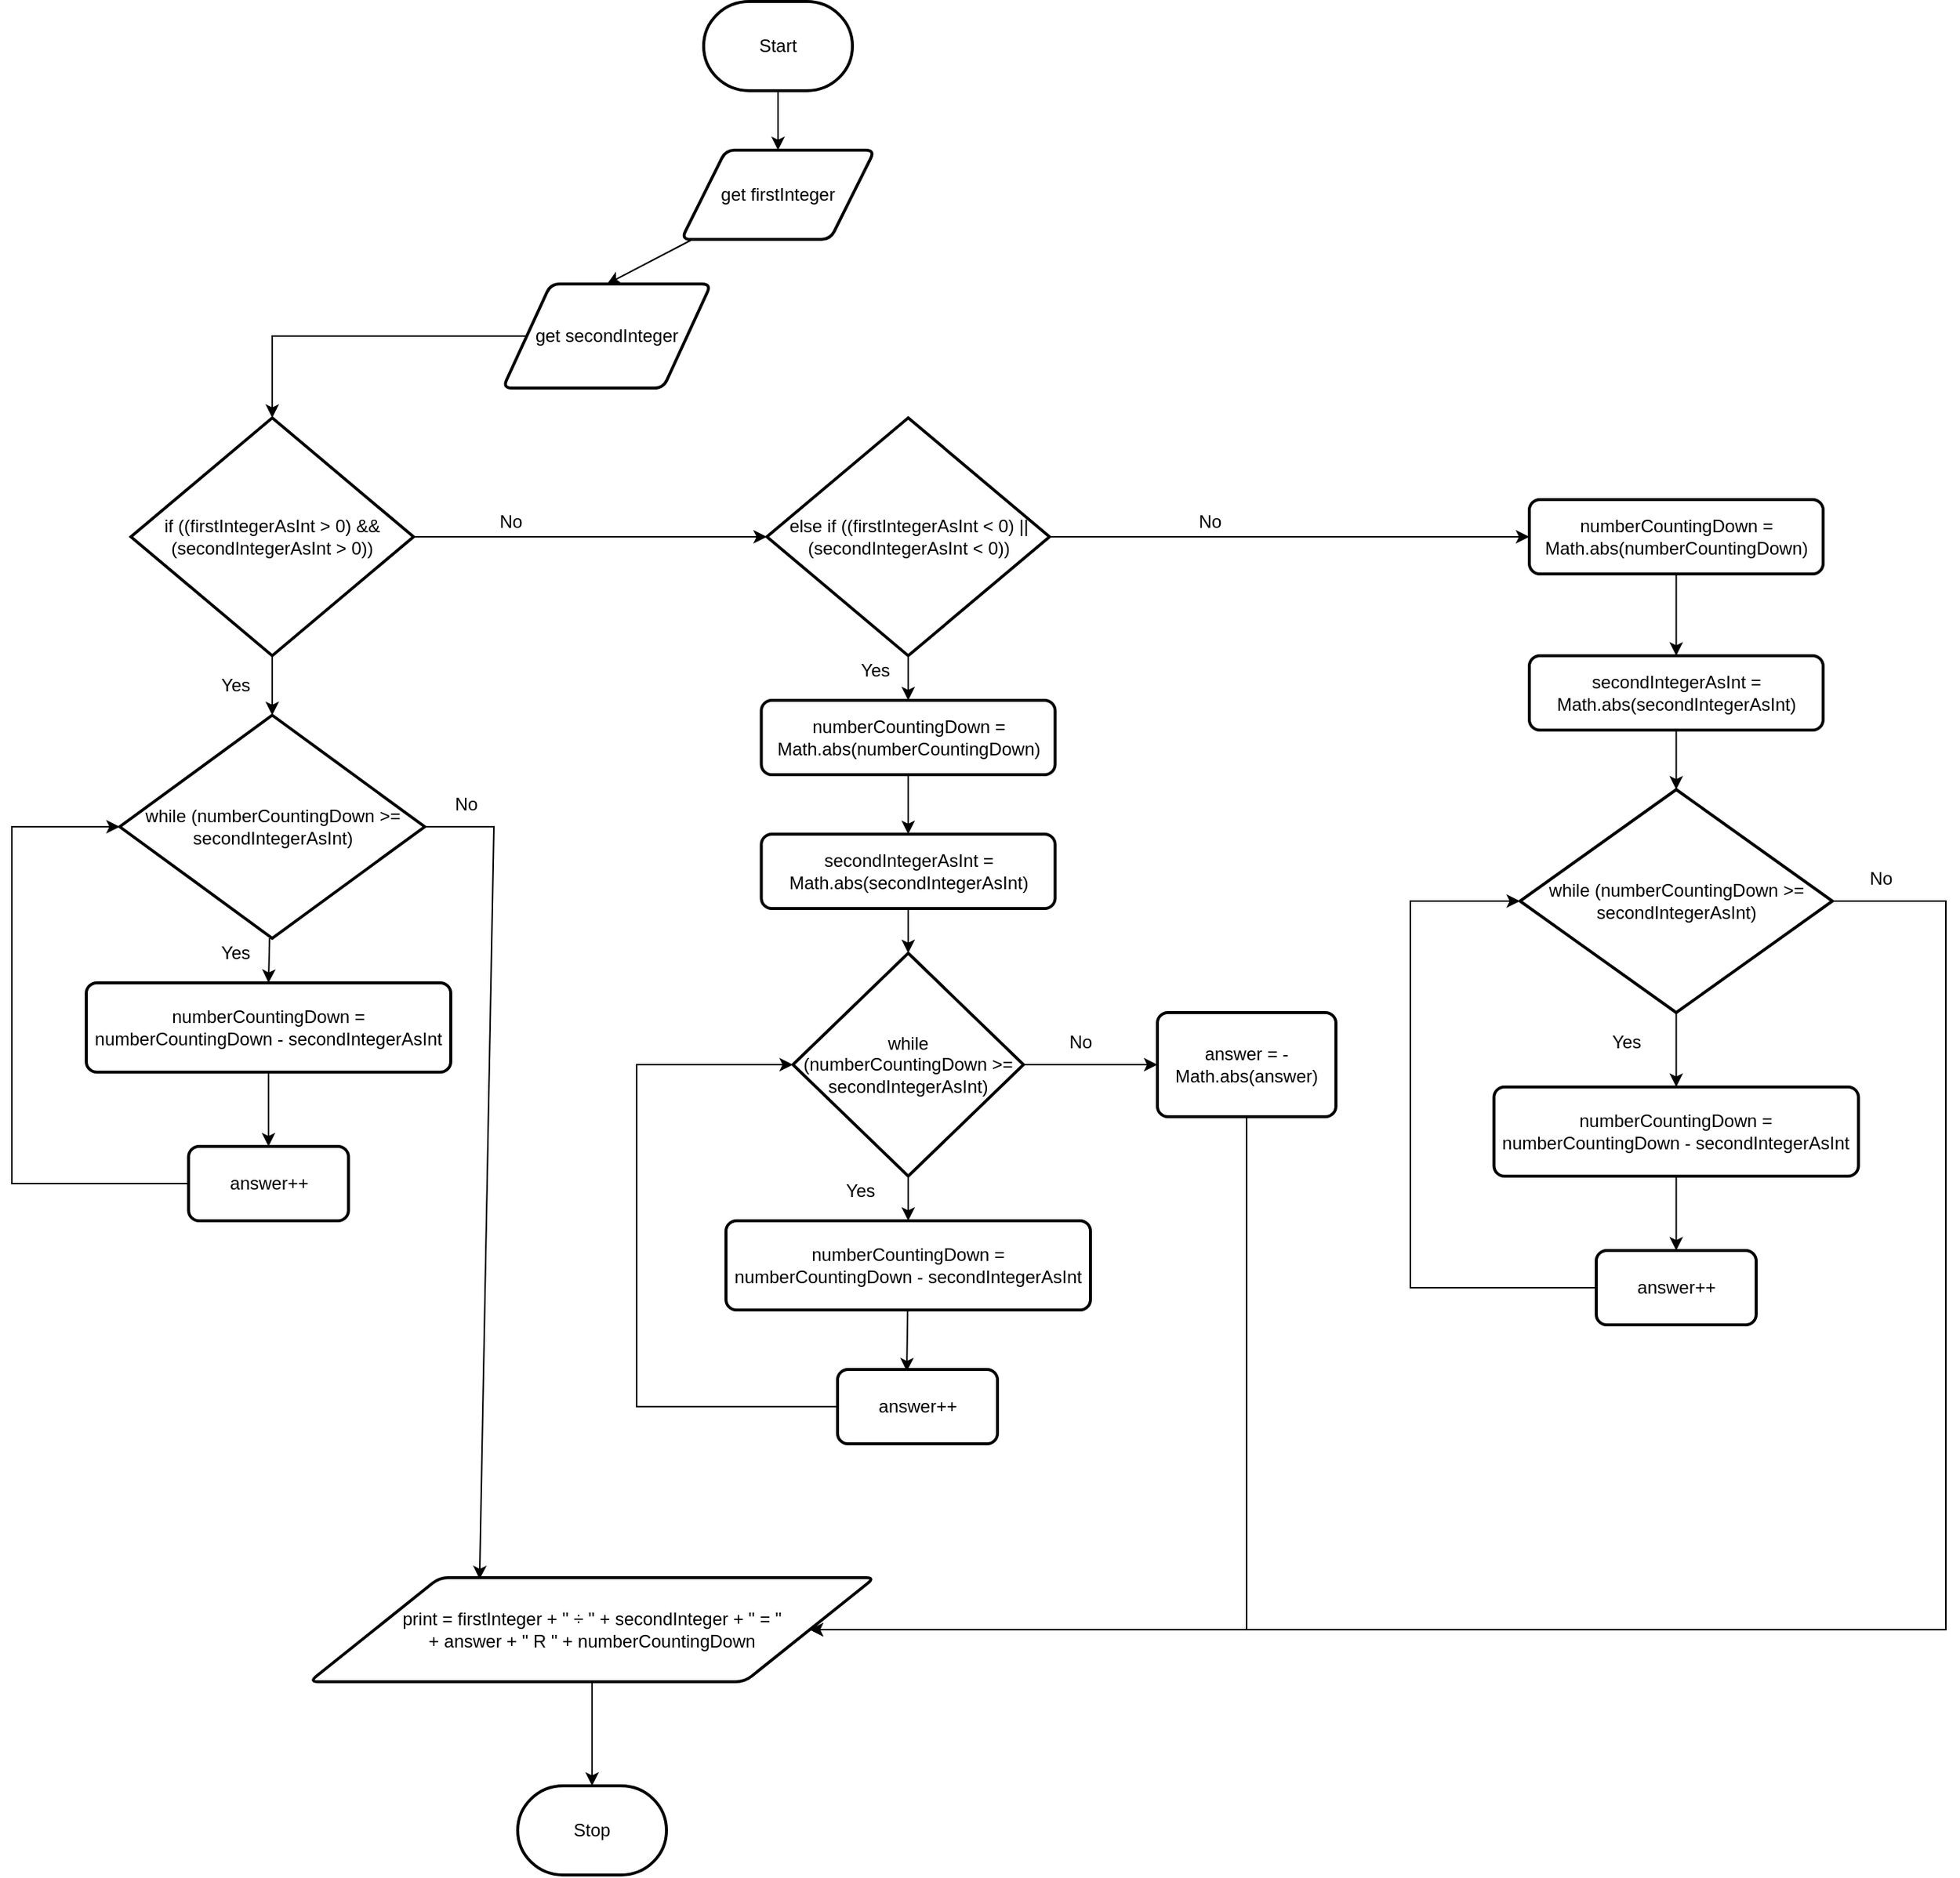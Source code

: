 <mxfile>
    <diagram id="GInHtZuMB5CcCfA9ihm7" name="Page-1">
        <mxGraphModel dx="2423" dy="1032" grid="1" gridSize="10" guides="1" tooltips="1" connect="1" arrows="1" fold="1" page="1" pageScale="1" pageWidth="850" pageHeight="1100" math="0" shadow="0">
            <root>
                <mxCell id="0"/>
                <mxCell id="1" parent="0"/>
                <mxCell id="7" style="edgeStyle=none;html=1;" parent="1" source="2" target="3" edge="1">
                    <mxGeometry relative="1" as="geometry"/>
                </mxCell>
                <mxCell id="2" value="Start" style="strokeWidth=2;html=1;shape=mxgraph.flowchart.terminator;whiteSpace=wrap;" parent="1" vertex="1">
                    <mxGeometry x="335" y="60" width="100" height="60" as="geometry"/>
                </mxCell>
                <mxCell id="12" style="edgeStyle=none;html=1;entryX=0.5;entryY=0;entryDx=0;entryDy=0;" edge="1" parent="1" source="3" target="11">
                    <mxGeometry relative="1" as="geometry"/>
                </mxCell>
                <mxCell id="3" value="get firstInteger" style="shape=parallelogram;html=1;strokeWidth=2;perimeter=parallelogramPerimeter;whiteSpace=wrap;rounded=1;arcSize=12;size=0.23;" parent="1" vertex="1">
                    <mxGeometry x="320" y="160" width="130" height="60" as="geometry"/>
                </mxCell>
                <mxCell id="15" style="edgeStyle=none;rounded=0;html=1;entryX=0.5;entryY=0;entryDx=0;entryDy=0;entryPerimeter=0;" edge="1" parent="1" source="11" target="13">
                    <mxGeometry relative="1" as="geometry">
                        <mxPoint x="40" y="285" as="targetPoint"/>
                        <Array as="points">
                            <mxPoint x="45" y="285"/>
                        </Array>
                    </mxGeometry>
                </mxCell>
                <mxCell id="11" value="get secondInteger" style="shape=parallelogram;html=1;strokeWidth=2;perimeter=parallelogramPerimeter;whiteSpace=wrap;rounded=1;arcSize=12;size=0.23;" vertex="1" parent="1">
                    <mxGeometry x="200" y="250" width="140" height="70" as="geometry"/>
                </mxCell>
                <mxCell id="17" style="edgeStyle=none;rounded=0;html=1;entryX=0.5;entryY=0;entryDx=0;entryDy=0;entryPerimeter=0;" edge="1" parent="1" source="13" target="16">
                    <mxGeometry relative="1" as="geometry"/>
                </mxCell>
                <mxCell id="26" style="edgeStyle=none;rounded=0;html=1;entryX=0.301;entryY=0.015;entryDx=0;entryDy=0;entryPerimeter=0;exitX=1;exitY=0.5;exitDx=0;exitDy=0;exitPerimeter=0;" edge="1" parent="1" source="16" target="23">
                    <mxGeometry relative="1" as="geometry">
                        <Array as="points">
                            <mxPoint x="194" y="615"/>
                        </Array>
                    </mxGeometry>
                </mxCell>
                <mxCell id="30" style="edgeStyle=none;rounded=0;html=1;entryX=0;entryY=0.5;entryDx=0;entryDy=0;entryPerimeter=0;" edge="1" parent="1" source="13" target="28">
                    <mxGeometry relative="1" as="geometry"/>
                </mxCell>
                <mxCell id="13" value="if ((firstIntegerAsInt &amp;gt; 0) &amp;amp;&amp;amp; (secondIntegerAsInt &amp;gt; 0))" style="strokeWidth=2;html=1;shape=mxgraph.flowchart.decision;whiteSpace=wrap;" vertex="1" parent="1">
                    <mxGeometry x="-50" y="340" width="190" height="160" as="geometry"/>
                </mxCell>
                <mxCell id="20" style="edgeStyle=none;rounded=0;html=1;entryX=0.5;entryY=0;entryDx=0;entryDy=0;" edge="1" parent="1" source="16" target="19">
                    <mxGeometry relative="1" as="geometry"/>
                </mxCell>
                <mxCell id="16" value="while (numberCountingDown &amp;gt;= secondIntegerAsInt)" style="strokeWidth=2;html=1;shape=mxgraph.flowchart.decision;whiteSpace=wrap;" vertex="1" parent="1">
                    <mxGeometry x="-57.5" y="540" width="205" height="150" as="geometry"/>
                </mxCell>
                <mxCell id="18" value="Yes" style="text;html=1;resizable=0;autosize=1;align=center;verticalAlign=middle;points=[];fillColor=none;strokeColor=none;rounded=0;" vertex="1" parent="1">
                    <mxGeometry y="510" width="40" height="20" as="geometry"/>
                </mxCell>
                <mxCell id="22" style="edgeStyle=none;rounded=0;html=1;entryX=0.5;entryY=0;entryDx=0;entryDy=0;" edge="1" parent="1" source="19" target="21">
                    <mxGeometry relative="1" as="geometry"/>
                </mxCell>
                <mxCell id="19" value="numberCountingDown = numberCountingDown - secondIntegerAsInt" style="rounded=1;whiteSpace=wrap;html=1;absoluteArcSize=1;arcSize=14;strokeWidth=2;" vertex="1" parent="1">
                    <mxGeometry x="-80" y="720" width="245" height="60" as="geometry"/>
                </mxCell>
                <mxCell id="41" style="edgeStyle=none;rounded=0;html=1;entryX=0;entryY=0.5;entryDx=0;entryDy=0;entryPerimeter=0;" edge="1" parent="1" source="21" target="16">
                    <mxGeometry relative="1" as="geometry">
                        <Array as="points">
                            <mxPoint x="-130" y="855"/>
                            <mxPoint x="-130" y="615"/>
                        </Array>
                    </mxGeometry>
                </mxCell>
                <mxCell id="21" value="answer++" style="rounded=1;whiteSpace=wrap;html=1;absoluteArcSize=1;arcSize=14;strokeWidth=2;" vertex="1" parent="1">
                    <mxGeometry x="-11.25" y="830" width="107.5" height="50" as="geometry"/>
                </mxCell>
                <mxCell id="71" style="edgeStyle=none;rounded=0;html=1;entryX=0.5;entryY=0;entryDx=0;entryDy=0;entryPerimeter=0;" edge="1" parent="1" source="23" target="70">
                    <mxGeometry relative="1" as="geometry"/>
                </mxCell>
                <mxCell id="23" value="print =&amp;nbsp;&lt;span&gt;firstInteger + &quot; ÷ &quot; + secondInteger + &quot; = &quot; &lt;br&gt;+ answer + &quot; R &quot; + numberCountingDown&lt;br&gt;&lt;/span&gt;" style="shape=parallelogram;html=1;strokeWidth=2;perimeter=parallelogramPerimeter;whiteSpace=wrap;rounded=1;arcSize=12;size=0.23;" vertex="1" parent="1">
                    <mxGeometry x="70" y="1120" width="380" height="70" as="geometry"/>
                </mxCell>
                <mxCell id="27" value="No" style="text;html=1;resizable=0;autosize=1;align=center;verticalAlign=middle;points=[];fillColor=none;strokeColor=none;rounded=0;" vertex="1" parent="1">
                    <mxGeometry x="160" y="590" width="30" height="20" as="geometry"/>
                </mxCell>
                <mxCell id="31" style="edgeStyle=none;rounded=0;html=1;entryX=0.5;entryY=0;entryDx=0;entryDy=0;" edge="1" parent="1" source="28" target="29">
                    <mxGeometry relative="1" as="geometry"/>
                </mxCell>
                <mxCell id="54" style="edgeStyle=none;rounded=0;html=1;entryX=0;entryY=0.5;entryDx=0;entryDy=0;" edge="1" parent="1" source="28" target="53">
                    <mxGeometry relative="1" as="geometry"/>
                </mxCell>
                <mxCell id="28" value="else if ((firstIntegerAsInt &amp;lt; 0) || (secondIntegerAsInt &amp;lt; 0))" style="strokeWidth=2;html=1;shape=mxgraph.flowchart.decision;whiteSpace=wrap;" vertex="1" parent="1">
                    <mxGeometry x="377.5" y="340" width="190" height="160" as="geometry"/>
                </mxCell>
                <mxCell id="34" style="edgeStyle=none;rounded=0;html=1;entryX=0.5;entryY=0;entryDx=0;entryDy=0;" edge="1" parent="1" source="29" target="32">
                    <mxGeometry relative="1" as="geometry"/>
                </mxCell>
                <mxCell id="29" value="numberCountingDown = Math.abs(numberCountingDown)" style="rounded=1;whiteSpace=wrap;html=1;absoluteArcSize=1;arcSize=14;strokeWidth=2;" vertex="1" parent="1">
                    <mxGeometry x="373.75" y="530" width="197.5" height="50" as="geometry"/>
                </mxCell>
                <mxCell id="36" style="edgeStyle=none;rounded=0;html=1;entryX=0.5;entryY=0;entryDx=0;entryDy=0;entryPerimeter=0;" edge="1" parent="1" source="32" target="35">
                    <mxGeometry relative="1" as="geometry"/>
                </mxCell>
                <mxCell id="32" value="secondIntegerAsInt = Math.abs(secondIntegerAsInt)" style="rounded=1;whiteSpace=wrap;html=1;absoluteArcSize=1;arcSize=14;strokeWidth=2;" vertex="1" parent="1">
                    <mxGeometry x="373.75" y="620" width="197.5" height="50" as="geometry"/>
                </mxCell>
                <mxCell id="38" style="edgeStyle=none;rounded=0;html=1;entryX=0.5;entryY=0;entryDx=0;entryDy=0;" edge="1" parent="1" source="35" target="37">
                    <mxGeometry relative="1" as="geometry"/>
                </mxCell>
                <mxCell id="49" style="edgeStyle=none;rounded=0;html=1;entryX=0;entryY=0.5;entryDx=0;entryDy=0;" edge="1" parent="1" source="35" target="47">
                    <mxGeometry relative="1" as="geometry"/>
                </mxCell>
                <mxCell id="35" value="while (numberCountingDown &amp;gt;= secondIntegerAsInt)" style="strokeWidth=2;html=1;shape=mxgraph.flowchart.decision;whiteSpace=wrap;" vertex="1" parent="1">
                    <mxGeometry x="395" y="700" width="155" height="150" as="geometry"/>
                </mxCell>
                <mxCell id="43" style="edgeStyle=none;rounded=0;html=1;entryX=0.433;entryY=0.025;entryDx=0;entryDy=0;entryPerimeter=0;" edge="1" parent="1" source="37" target="42">
                    <mxGeometry relative="1" as="geometry"/>
                </mxCell>
                <mxCell id="37" value="numberCountingDown = numberCountingDown - secondIntegerAsInt" style="rounded=1;whiteSpace=wrap;html=1;absoluteArcSize=1;arcSize=14;strokeWidth=2;" vertex="1" parent="1">
                    <mxGeometry x="350" y="880" width="245" height="60" as="geometry"/>
                </mxCell>
                <mxCell id="39" value="No" style="text;html=1;resizable=0;autosize=1;align=center;verticalAlign=middle;points=[];fillColor=none;strokeColor=none;rounded=0;" vertex="1" parent="1">
                    <mxGeometry x="190" y="400" width="30" height="20" as="geometry"/>
                </mxCell>
                <mxCell id="40" value="Yes" style="text;html=1;resizable=0;autosize=1;align=center;verticalAlign=middle;points=[];fillColor=none;strokeColor=none;rounded=0;" vertex="1" parent="1">
                    <mxGeometry y="690" width="40" height="20" as="geometry"/>
                </mxCell>
                <mxCell id="44" style="edgeStyle=none;rounded=0;html=1;entryX=0;entryY=0.5;entryDx=0;entryDy=0;entryPerimeter=0;" edge="1" parent="1" source="42" target="35">
                    <mxGeometry relative="1" as="geometry">
                        <Array as="points">
                            <mxPoint x="290" y="1005"/>
                            <mxPoint x="290" y="775"/>
                        </Array>
                    </mxGeometry>
                </mxCell>
                <mxCell id="42" value="answer++" style="rounded=1;whiteSpace=wrap;html=1;absoluteArcSize=1;arcSize=14;strokeWidth=2;" vertex="1" parent="1">
                    <mxGeometry x="425" y="980" width="107.5" height="50" as="geometry"/>
                </mxCell>
                <mxCell id="45" value="Yes" style="text;html=1;resizable=0;autosize=1;align=center;verticalAlign=middle;points=[];fillColor=none;strokeColor=none;rounded=0;" vertex="1" parent="1">
                    <mxGeometry x="430" y="500" width="40" height="20" as="geometry"/>
                </mxCell>
                <mxCell id="69" style="edgeStyle=none;rounded=0;html=1;entryX=1;entryY=0.5;entryDx=0;entryDy=0;" edge="1" parent="1" source="47" target="23">
                    <mxGeometry relative="1" as="geometry">
                        <Array as="points">
                            <mxPoint x="700" y="1155"/>
                        </Array>
                    </mxGeometry>
                </mxCell>
                <mxCell id="47" value="answer = -Math.abs(answer)" style="rounded=1;whiteSpace=wrap;html=1;absoluteArcSize=1;arcSize=14;strokeWidth=2;" vertex="1" parent="1">
                    <mxGeometry x="640" y="740" width="120" height="70" as="geometry"/>
                </mxCell>
                <mxCell id="48" value="Yes" style="text;html=1;resizable=0;autosize=1;align=center;verticalAlign=middle;points=[];fillColor=none;strokeColor=none;rounded=0;" vertex="1" parent="1">
                    <mxGeometry x="420" y="850" width="40" height="20" as="geometry"/>
                </mxCell>
                <mxCell id="50" value="No" style="text;html=1;resizable=0;autosize=1;align=center;verticalAlign=middle;points=[];fillColor=none;strokeColor=none;rounded=0;" vertex="1" parent="1">
                    <mxGeometry x="572.5" y="750" width="30" height="20" as="geometry"/>
                </mxCell>
                <mxCell id="57" style="edgeStyle=none;rounded=0;html=1;entryX=0.5;entryY=0;entryDx=0;entryDy=0;" edge="1" parent="1" source="53" target="56">
                    <mxGeometry relative="1" as="geometry"/>
                </mxCell>
                <mxCell id="53" value="numberCountingDown = Math.abs(numberCountingDown)" style="rounded=1;whiteSpace=wrap;html=1;absoluteArcSize=1;arcSize=14;strokeWidth=2;" vertex="1" parent="1">
                    <mxGeometry x="890" y="395" width="197.5" height="50" as="geometry"/>
                </mxCell>
                <mxCell id="55" value="No" style="text;html=1;resizable=0;autosize=1;align=center;verticalAlign=middle;points=[];fillColor=none;strokeColor=none;rounded=0;" vertex="1" parent="1">
                    <mxGeometry x="660" y="400" width="30" height="20" as="geometry"/>
                </mxCell>
                <mxCell id="59" style="edgeStyle=none;rounded=0;html=1;entryX=0.5;entryY=0;entryDx=0;entryDy=0;entryPerimeter=0;" edge="1" parent="1" source="56" target="58">
                    <mxGeometry relative="1" as="geometry"/>
                </mxCell>
                <mxCell id="56" value="secondIntegerAsInt = Math.abs(secondIntegerAsInt)" style="rounded=1;whiteSpace=wrap;html=1;absoluteArcSize=1;arcSize=14;strokeWidth=2;" vertex="1" parent="1">
                    <mxGeometry x="890" y="500" width="197.5" height="50" as="geometry"/>
                </mxCell>
                <mxCell id="61" style="edgeStyle=none;rounded=0;html=1;entryX=0.5;entryY=0;entryDx=0;entryDy=0;" edge="1" parent="1" source="58" target="60">
                    <mxGeometry relative="1" as="geometry"/>
                </mxCell>
                <mxCell id="68" style="edgeStyle=none;rounded=0;html=1;entryX=1;entryY=0.5;entryDx=0;entryDy=0;exitX=1;exitY=0.5;exitDx=0;exitDy=0;exitPerimeter=0;" edge="1" parent="1" source="58" target="23">
                    <mxGeometry relative="1" as="geometry">
                        <mxPoint x="410" y="1160" as="targetPoint"/>
                        <Array as="points">
                            <mxPoint x="1170" y="665"/>
                            <mxPoint x="1170" y="1155"/>
                        </Array>
                    </mxGeometry>
                </mxCell>
                <mxCell id="58" value="while (numberCountingDown &amp;gt;= secondIntegerAsInt)" style="strokeWidth=2;html=1;shape=mxgraph.flowchart.decision;whiteSpace=wrap;" vertex="1" parent="1">
                    <mxGeometry x="883.75" y="590" width="210" height="150" as="geometry"/>
                </mxCell>
                <mxCell id="63" style="edgeStyle=none;rounded=0;html=1;entryX=0.5;entryY=0;entryDx=0;entryDy=0;" edge="1" parent="1" source="60" target="62">
                    <mxGeometry relative="1" as="geometry"/>
                </mxCell>
                <mxCell id="60" value="numberCountingDown = numberCountingDown - secondIntegerAsInt" style="rounded=1;whiteSpace=wrap;html=1;absoluteArcSize=1;arcSize=14;strokeWidth=2;" vertex="1" parent="1">
                    <mxGeometry x="866.25" y="790" width="245" height="60" as="geometry"/>
                </mxCell>
                <mxCell id="64" style="edgeStyle=none;rounded=0;html=1;entryX=0;entryY=0.5;entryDx=0;entryDy=0;entryPerimeter=0;" edge="1" parent="1" source="62" target="58">
                    <mxGeometry relative="1" as="geometry">
                        <Array as="points">
                            <mxPoint x="810" y="925"/>
                            <mxPoint x="810" y="665"/>
                        </Array>
                    </mxGeometry>
                </mxCell>
                <mxCell id="62" value="answer++" style="rounded=1;whiteSpace=wrap;html=1;absoluteArcSize=1;arcSize=14;strokeWidth=2;" vertex="1" parent="1">
                    <mxGeometry x="935" y="900" width="107.5" height="50" as="geometry"/>
                </mxCell>
                <mxCell id="65" value="Yes" style="text;html=1;resizable=0;autosize=1;align=center;verticalAlign=middle;points=[];fillColor=none;strokeColor=none;rounded=0;" vertex="1" parent="1">
                    <mxGeometry x="935" y="750" width="40" height="20" as="geometry"/>
                </mxCell>
                <mxCell id="67" value="No" style="text;html=1;resizable=0;autosize=1;align=center;verticalAlign=middle;points=[];fillColor=none;strokeColor=none;rounded=0;" vertex="1" parent="1">
                    <mxGeometry x="1111.25" y="640" width="30" height="20" as="geometry"/>
                </mxCell>
                <mxCell id="70" value="Stop" style="strokeWidth=2;html=1;shape=mxgraph.flowchart.terminator;whiteSpace=wrap;" vertex="1" parent="1">
                    <mxGeometry x="210" y="1260" width="100" height="60" as="geometry"/>
                </mxCell>
            </root>
        </mxGraphModel>
    </diagram>
</mxfile>